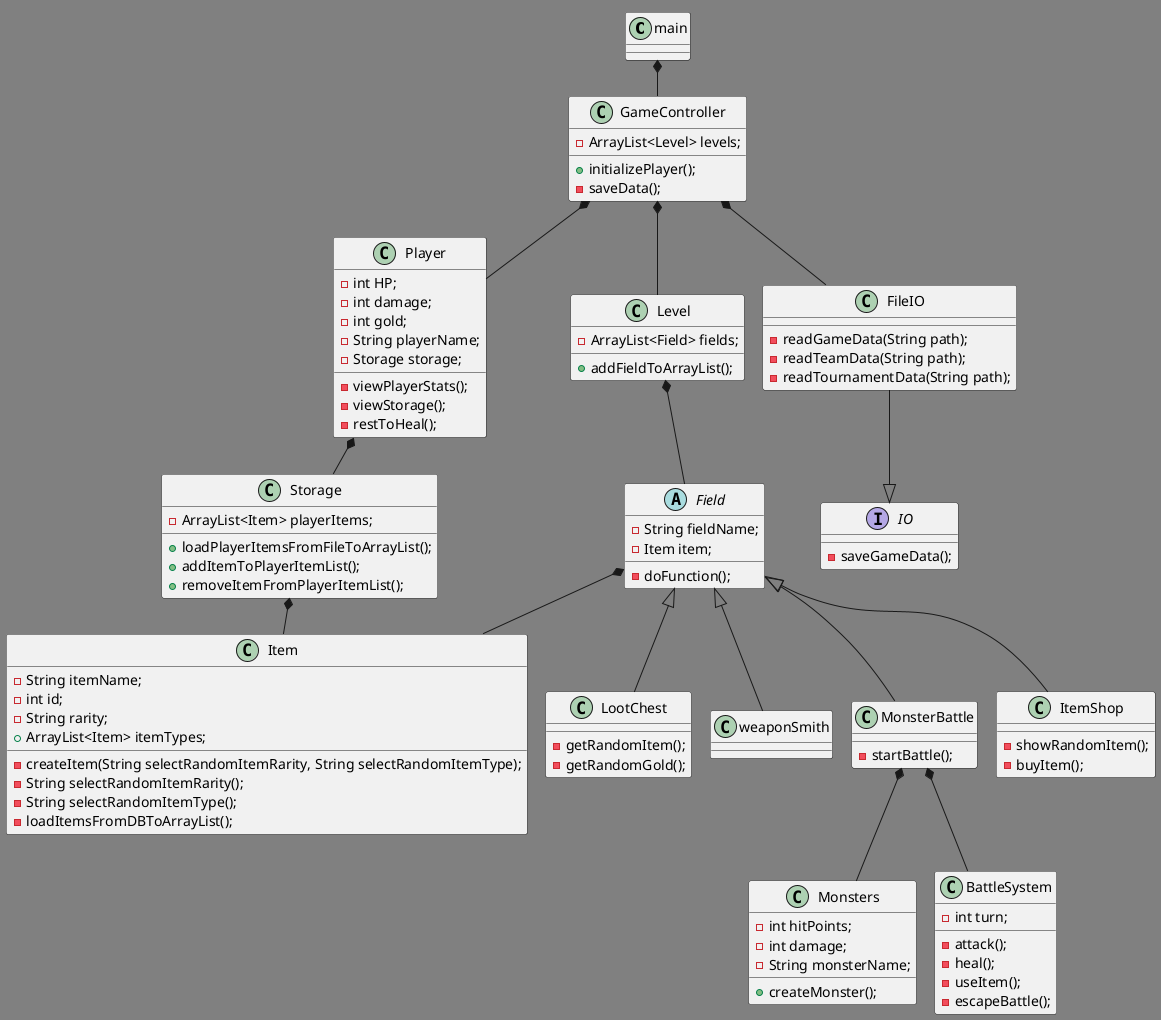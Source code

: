 @startuml
'https://plantuml.com/class-diagram

!pragma layout smetana


skinparam backgroundColor gray

class main {
}

class Player {
    - int HP;
    - int damage;
    - int gold;
    - String playerName;
    - Storage storage;

    - viewPlayerStats();
    - viewStorage();
    - restToHeal();
}

class Monsters {
    - int hitPoints;
    - int damage;
    - String monsterName;

    + createMonster();
}

class BattleSystem {
    - int turn;

    - attack();
    - heal();
    - useItem();
    - escapeBattle();
}

class GameController{
    - ArrayList<Level> levels;
    + initializePlayer();
    - saveData();

}

class Storage {
    - ArrayList<Item> playerItems;

    + loadPlayerItemsFromFileToArrayList();
    + addItemToPlayerItemList();
    + removeItemFromPlayerItemList();
}

class Level {
    - ArrayList<Field> fields;

    + addFieldToArrayList();
}

class Item {
    - String itemName;
    - int id;
    - String rarity;
    + ArrayList<Item> itemTypes;

    - createItem(String selectRandomItemRarity, String selectRandomItemType);
    - String selectRandomItemRarity();
    - String selectRandomItemType();
    - loadItemsFromDBToArrayList();
}

class LootChest {
    - getRandomItem();
    - getRandomGold();
}

abstract class Field {
    - String fieldName;
    - Item item;

    - doFunction();
}

class weaponSmith{
}

class MonsterBattle {

    - startBattle();
}

class ItemShop {
    - showRandomItem();
    - buyItem();
}

interface IO {
    - saveGameData();

}

class FileIO {
    - readGameData(String path);
    - readTeamData(String path);
    - readTournamentData(String path);
}

main *-- GameController
GameController *-- Player
GameController *-- Level
Player *-- Storage
Storage *-- Item
Level *-- Field
Field <|-- ItemShop
Field <|-- LootChest
Field <|-- weaponSmith
Field <|-- MonsterBattle
GameController *-- FileIO
MonsterBattle *-- Monsters
MonsterBattle *-- BattleSystem

FileIO --|> IO
'Spørg om pilen fra IO vender rigtigt'

Field *-- Item

@enduml